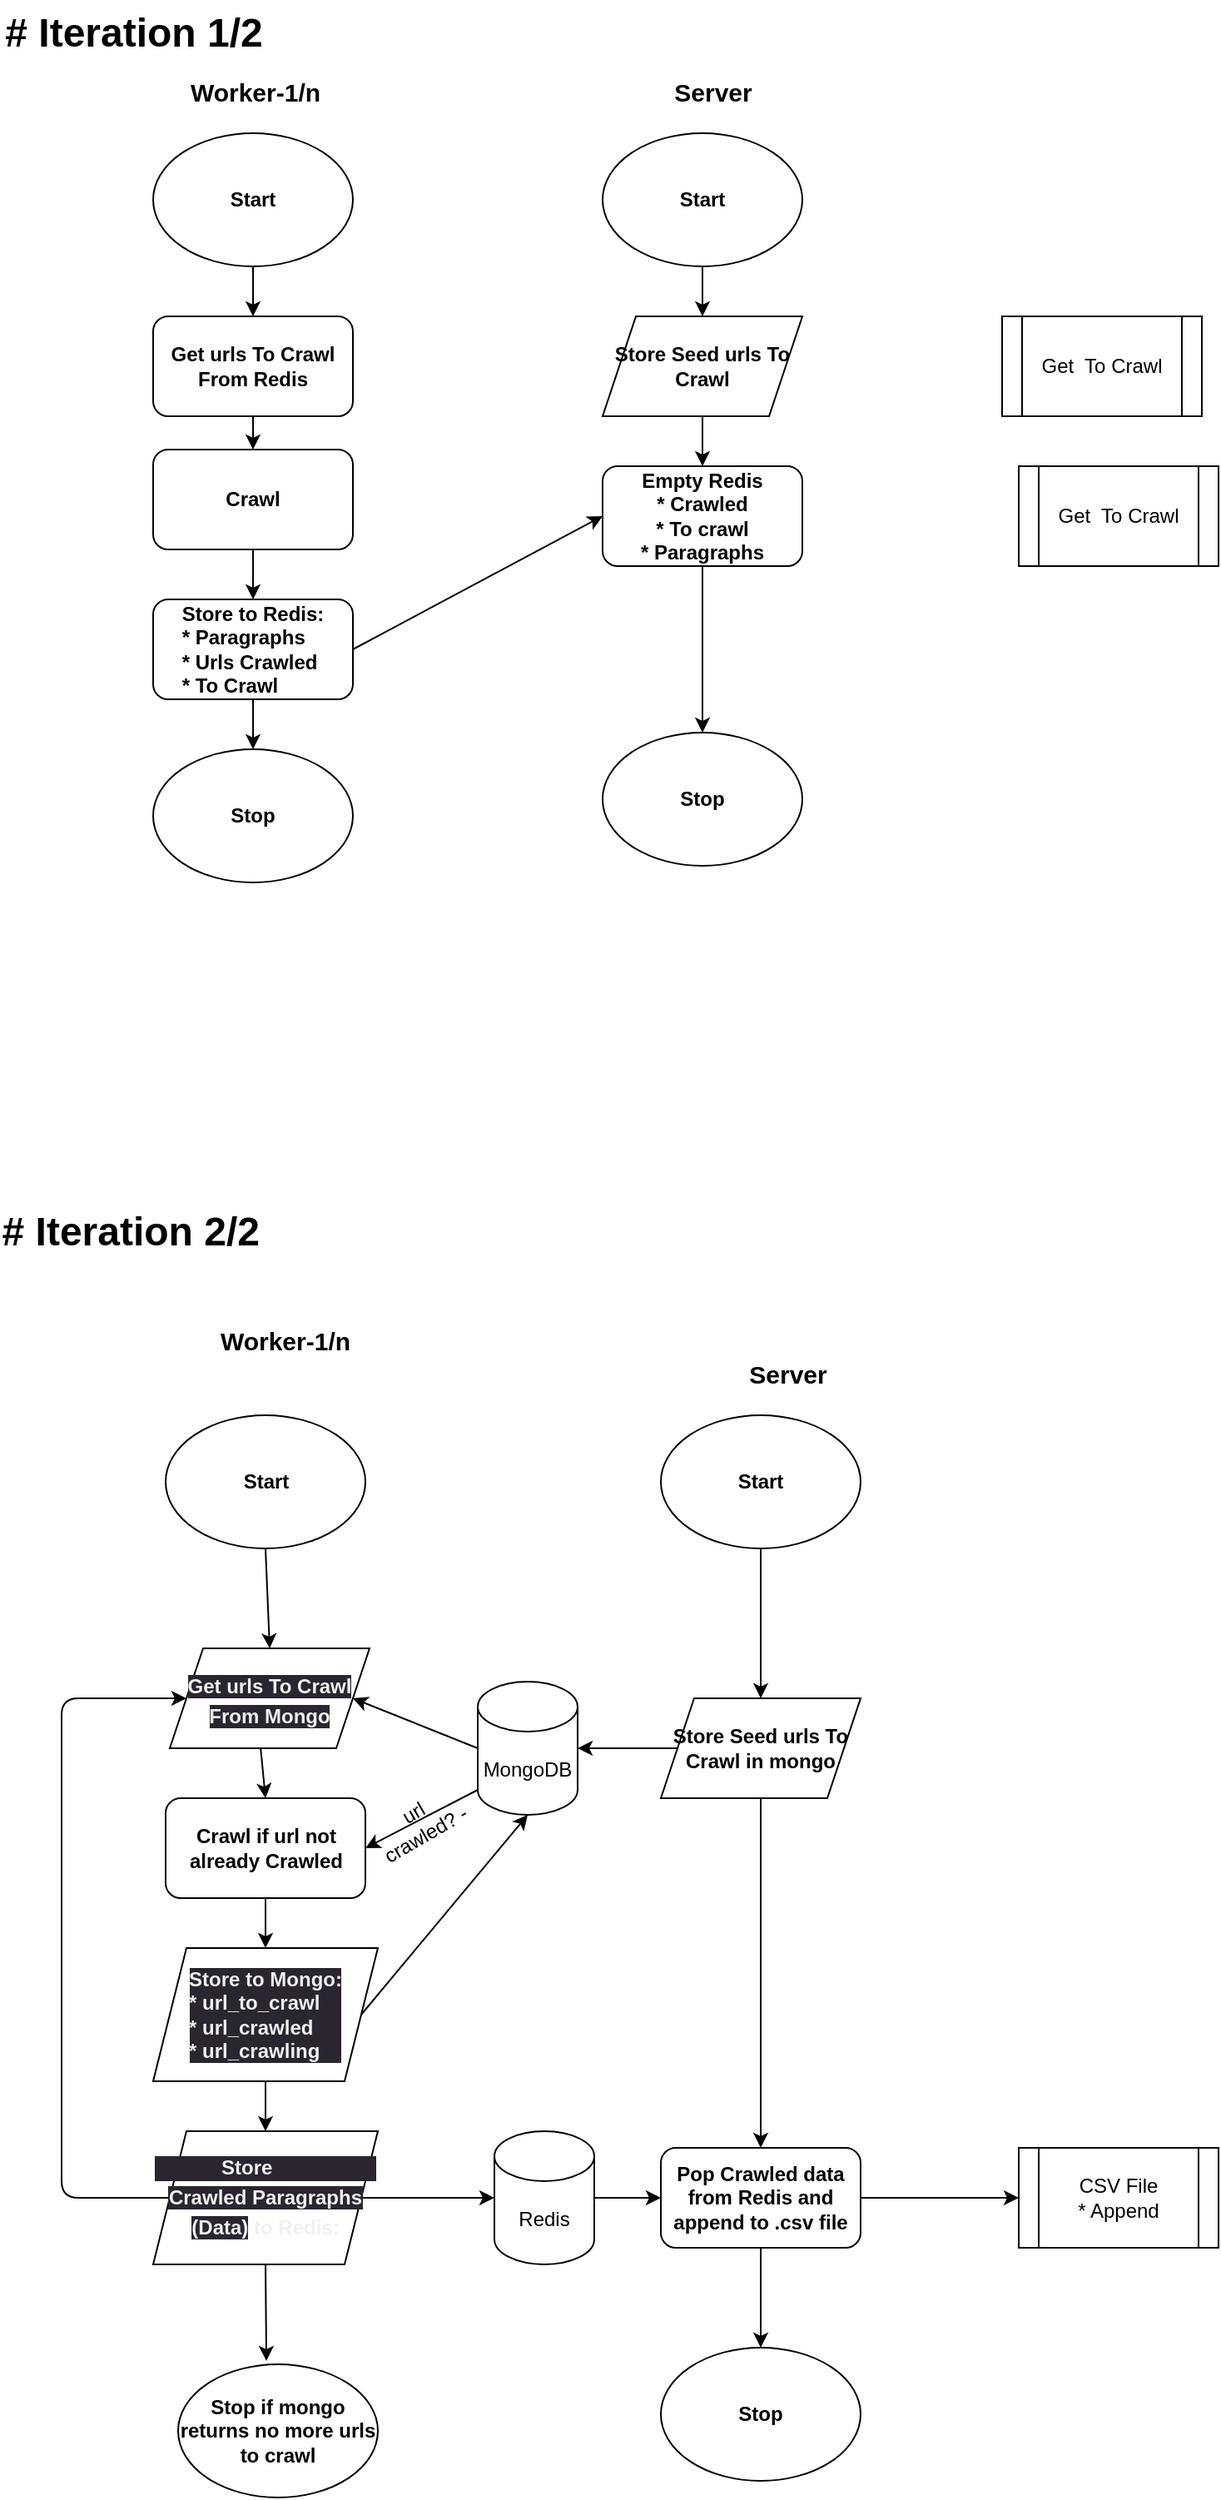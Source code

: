 <mxfile>
    <diagram id="53q-Q3146LHwUQF3R4kC" name="Page-1">
        <mxGraphModel dx="1062" dy="613" grid="1" gridSize="10" guides="1" tooltips="1" connect="1" arrows="1" fold="1" page="1" pageScale="1" pageWidth="850" pageHeight="1100" math="0" shadow="0">
            <root>
                <mxCell id="0"/>
                <mxCell id="1" parent="0"/>
                <mxCell id="11" style="edgeStyle=none;html=1;exitX=0.5;exitY=1;exitDx=0;exitDy=0;entryX=0.5;entryY=0;entryDx=0;entryDy=0;fontStyle=1" parent="1" source="2" target="10" edge="1">
                    <mxGeometry relative="1" as="geometry"/>
                </mxCell>
                <mxCell id="2" value="Start" style="ellipse;whiteSpace=wrap;html=1;fontStyle=1" parent="1" vertex="1">
                    <mxGeometry x="105" y="90" width="120" height="80" as="geometry"/>
                </mxCell>
                <mxCell id="9" style="edgeStyle=none;html=1;exitX=0.5;exitY=1;exitDx=0;exitDy=0;fontStyle=1" parent="1" source="4" target="8" edge="1">
                    <mxGeometry relative="1" as="geometry"/>
                </mxCell>
                <mxCell id="25" style="edgeStyle=none;html=1;exitX=1;exitY=0.5;exitDx=0;exitDy=0;entryX=0;entryY=0.5;entryDx=0;entryDy=0;" parent="1" source="4" target="18" edge="1">
                    <mxGeometry relative="1" as="geometry"/>
                </mxCell>
                <mxCell id="4" value="&lt;div style=&quot;text-align: left;&quot;&gt;&lt;span style=&quot;background-color: initial;&quot;&gt;Store to Redis:&lt;/span&gt;&lt;/div&gt;&lt;div style=&quot;text-align: left;&quot;&gt;&lt;span style=&quot;background-color: initial;&quot;&gt;* Paragraphs&lt;/span&gt;&lt;/div&gt;&lt;div style=&quot;text-align: left;&quot;&gt;&lt;span style=&quot;background-color: initial;&quot;&gt;* Urls Crawled&lt;/span&gt;&lt;/div&gt;&lt;div style=&quot;text-align: left;&quot;&gt;&lt;span style=&quot;background-color: initial;&quot;&gt;* To Crawl&lt;/span&gt;&lt;/div&gt;" style="rounded=1;whiteSpace=wrap;html=1;fontStyle=1" parent="1" vertex="1">
                    <mxGeometry x="105" y="370" width="120" height="60" as="geometry"/>
                </mxCell>
                <mxCell id="7" style="edgeStyle=none;html=1;exitX=0.5;exitY=1;exitDx=0;exitDy=0;entryX=0.5;entryY=0;entryDx=0;entryDy=0;fontStyle=1" parent="1" source="5" target="4" edge="1">
                    <mxGeometry relative="1" as="geometry"/>
                </mxCell>
                <mxCell id="5" value="Crawl" style="rounded=1;whiteSpace=wrap;html=1;fontStyle=1" parent="1" vertex="1">
                    <mxGeometry x="105" y="280" width="120" height="60" as="geometry"/>
                </mxCell>
                <mxCell id="8" value="Stop" style="ellipse;whiteSpace=wrap;html=1;fontStyle=1" parent="1" vertex="1">
                    <mxGeometry x="105" y="460" width="120" height="80" as="geometry"/>
                </mxCell>
                <mxCell id="12" style="edgeStyle=none;html=1;exitX=0.5;exitY=1;exitDx=0;exitDy=0;entryX=0.5;entryY=0;entryDx=0;entryDy=0;fontStyle=1" parent="1" source="10" target="5" edge="1">
                    <mxGeometry relative="1" as="geometry"/>
                </mxCell>
                <mxCell id="10" value="Get urls To Crawl From Redis" style="rounded=1;whiteSpace=wrap;html=1;fontStyle=1" parent="1" vertex="1">
                    <mxGeometry x="105" y="200" width="120" height="60" as="geometry"/>
                </mxCell>
                <mxCell id="13" style="edgeStyle=none;html=1;exitX=0.5;exitY=1;exitDx=0;exitDy=0;entryX=0.5;entryY=0;entryDx=0;entryDy=0;fontStyle=1" parent="1" source="14" target="22" edge="1">
                    <mxGeometry relative="1" as="geometry">
                        <mxPoint x="435" y="200" as="targetPoint"/>
                    </mxGeometry>
                </mxCell>
                <mxCell id="14" value="Start" style="ellipse;whiteSpace=wrap;html=1;fontStyle=1" parent="1" vertex="1">
                    <mxGeometry x="375" y="90" width="120" height="80" as="geometry"/>
                </mxCell>
                <mxCell id="17" style="edgeStyle=none;html=1;exitX=0.5;exitY=1;exitDx=0;exitDy=0;entryX=0.5;entryY=0;entryDx=0;entryDy=0;fontStyle=1" parent="1" source="18" target="19" edge="1">
                    <mxGeometry relative="1" as="geometry">
                        <mxPoint x="435.0" y="370" as="targetPoint"/>
                    </mxGeometry>
                </mxCell>
                <mxCell id="18" value="Empty Redis&lt;br&gt;* Crawled&lt;br&gt;* To crawl&lt;br&gt;* Paragraphs" style="rounded=1;whiteSpace=wrap;html=1;fontStyle=1" parent="1" vertex="1">
                    <mxGeometry x="375" y="290" width="120" height="60" as="geometry"/>
                </mxCell>
                <mxCell id="19" value="Stop" style="ellipse;whiteSpace=wrap;html=1;fontStyle=1" parent="1" vertex="1">
                    <mxGeometry x="375" y="450" width="120" height="80" as="geometry"/>
                </mxCell>
                <mxCell id="20" style="edgeStyle=none;html=1;exitX=0.5;exitY=1;exitDx=0;exitDy=0;entryX=0.5;entryY=0;entryDx=0;entryDy=0;fontStyle=1" parent="1" source="22" target="18" edge="1">
                    <mxGeometry relative="1" as="geometry">
                        <mxPoint x="435" y="260" as="sourcePoint"/>
                    </mxGeometry>
                </mxCell>
                <mxCell id="22" value="&lt;span style=&quot;font-weight: 700;&quot;&gt;Store Seed urls To Crawl&lt;/span&gt;" style="shape=parallelogram;perimeter=parallelogramPerimeter;whiteSpace=wrap;html=1;fixedSize=1;" parent="1" vertex="1">
                    <mxGeometry x="375" y="200" width="120" height="60" as="geometry"/>
                </mxCell>
                <mxCell id="23" value="Get&amp;nbsp; To Crawl" style="shape=process;whiteSpace=wrap;html=1;backgroundOutline=1;" parent="1" vertex="1">
                    <mxGeometry x="615" y="200" width="120" height="60" as="geometry"/>
                </mxCell>
                <mxCell id="24" value="Get&amp;nbsp; To Crawl" style="shape=process;whiteSpace=wrap;html=1;backgroundOutline=1;" parent="1" vertex="1">
                    <mxGeometry x="625" y="290" width="120" height="60" as="geometry"/>
                </mxCell>
                <mxCell id="26" style="edgeStyle=none;html=1;exitX=0.5;exitY=1;exitDx=0;exitDy=0;entryX=0.5;entryY=0;entryDx=0;entryDy=0;fontStyle=1" edge="1" parent="1" source="27" target="68">
                    <mxGeometry relative="1" as="geometry">
                        <mxPoint x="175" y="970" as="sourcePoint"/>
                        <mxPoint x="172.5" y="1000" as="targetPoint"/>
                    </mxGeometry>
                </mxCell>
                <mxCell id="27" value="Start" style="ellipse;whiteSpace=wrap;html=1;fontStyle=1" vertex="1" parent="1">
                    <mxGeometry x="112.5" y="860" width="120" height="80" as="geometry"/>
                </mxCell>
                <mxCell id="52" style="edgeStyle=none;html=1;exitX=0.5;exitY=1;exitDx=0;exitDy=0;entryX=0.5;entryY=0;entryDx=0;entryDy=0;" edge="1" parent="1" source="67" target="66">
                    <mxGeometry relative="1" as="geometry">
                        <mxPoint x="175" y="1250" as="sourcePoint"/>
                        <mxPoint x="175" y="1300" as="targetPoint"/>
                    </mxGeometry>
                </mxCell>
                <mxCell id="58" style="edgeStyle=none;html=1;exitX=1;exitY=0.5;exitDx=0;exitDy=0;entryX=0.5;entryY=1;entryDx=0;entryDy=0;entryPerimeter=0;" edge="1" parent="1" source="67" target="48">
                    <mxGeometry relative="1" as="geometry">
                        <mxPoint x="235" y="1220" as="sourcePoint"/>
                    </mxGeometry>
                </mxCell>
                <mxCell id="31" style="edgeStyle=none;html=1;exitX=0.5;exitY=1;exitDx=0;exitDy=0;entryX=0.5;entryY=0;entryDx=0;entryDy=0;fontStyle=1" edge="1" parent="1" source="32" target="67">
                    <mxGeometry relative="1" as="geometry">
                        <mxPoint x="175" y="1190" as="targetPoint"/>
                    </mxGeometry>
                </mxCell>
                <mxCell id="32" value="Crawl if url not already Crawled" style="rounded=1;whiteSpace=wrap;html=1;fontStyle=1" vertex="1" parent="1">
                    <mxGeometry x="112.5" y="1090" width="120" height="60" as="geometry"/>
                </mxCell>
                <mxCell id="33" value="Stop if mongo returns no more urls to crawl" style="ellipse;whiteSpace=wrap;html=1;fontStyle=1" vertex="1" parent="1">
                    <mxGeometry x="120" y="1430" width="120" height="80" as="geometry"/>
                </mxCell>
                <mxCell id="34" style="edgeStyle=none;html=1;exitX=0.454;exitY=0.983;exitDx=0;exitDy=0;entryX=0.5;entryY=0;entryDx=0;entryDy=0;fontStyle=1;exitPerimeter=0;" edge="1" parent="1" source="68" target="32">
                    <mxGeometry relative="1" as="geometry">
                        <mxPoint x="172.5" y="1060" as="sourcePoint"/>
                    </mxGeometry>
                </mxCell>
                <mxCell id="36" style="edgeStyle=none;html=1;exitX=0.5;exitY=1;exitDx=0;exitDy=0;entryX=0.5;entryY=0;entryDx=0;entryDy=0;fontStyle=1" edge="1" parent="1" source="37" target="42">
                    <mxGeometry relative="1" as="geometry">
                        <mxPoint x="470" y="990" as="targetPoint"/>
                        <mxPoint x="470" y="960" as="sourcePoint"/>
                    </mxGeometry>
                </mxCell>
                <mxCell id="37" value="Start" style="ellipse;whiteSpace=wrap;html=1;fontStyle=1" vertex="1" parent="1">
                    <mxGeometry x="410" y="860" width="120" height="80" as="geometry"/>
                </mxCell>
                <mxCell id="38" style="edgeStyle=none;html=1;exitX=0.5;exitY=1;exitDx=0;exitDy=0;entryX=0.5;entryY=0;entryDx=0;entryDy=0;fontStyle=1" edge="1" parent="1" source="39" target="40">
                    <mxGeometry relative="1" as="geometry">
                        <mxPoint x="470.0" y="1160" as="targetPoint"/>
                    </mxGeometry>
                </mxCell>
                <mxCell id="57" style="edgeStyle=none;html=1;exitX=1;exitY=0.5;exitDx=0;exitDy=0;entryX=0;entryY=0.5;entryDx=0;entryDy=0;" edge="1" parent="1" source="39" target="43">
                    <mxGeometry relative="1" as="geometry"/>
                </mxCell>
                <mxCell id="39" value="Pop Crawled data from Redis and append to .csv file" style="rounded=1;whiteSpace=wrap;html=1;fontStyle=1" vertex="1" parent="1">
                    <mxGeometry x="410" y="1300" width="120" height="60" as="geometry"/>
                </mxCell>
                <mxCell id="40" value="Stop" style="ellipse;whiteSpace=wrap;html=1;fontStyle=1" vertex="1" parent="1">
                    <mxGeometry x="410" y="1420" width="120" height="80" as="geometry"/>
                </mxCell>
                <mxCell id="41" style="edgeStyle=none;html=1;exitX=0.5;exitY=1;exitDx=0;exitDy=0;entryX=0.5;entryY=0;entryDx=0;entryDy=0;fontStyle=1" edge="1" parent="1" source="42" target="39">
                    <mxGeometry relative="1" as="geometry">
                        <mxPoint x="470" y="1050" as="sourcePoint"/>
                    </mxGeometry>
                </mxCell>
                <mxCell id="49" style="edgeStyle=none;html=1;exitX=0;exitY=0.5;exitDx=0;exitDy=0;entryX=1;entryY=0.5;entryDx=0;entryDy=0;entryPerimeter=0;" edge="1" parent="1" source="42" target="48">
                    <mxGeometry relative="1" as="geometry"/>
                </mxCell>
                <mxCell id="42" value="&lt;span style=&quot;font-weight: 700;&quot;&gt;Store Seed urls To Crawl in mongo&lt;/span&gt;" style="shape=parallelogram;perimeter=parallelogramPerimeter;whiteSpace=wrap;html=1;fixedSize=1;" vertex="1" parent="1">
                    <mxGeometry x="410" y="1030" width="120" height="60" as="geometry"/>
                </mxCell>
                <mxCell id="43" value="CSV File&lt;br&gt;* Append" style="shape=process;whiteSpace=wrap;html=1;backgroundOutline=1;" vertex="1" parent="1">
                    <mxGeometry x="625" y="1300" width="120" height="60" as="geometry"/>
                </mxCell>
                <mxCell id="45" value="# Iteration 1/2" style="text;strokeColor=none;fillColor=none;html=1;fontSize=24;fontStyle=1;verticalAlign=middle;align=center;" vertex="1" parent="1">
                    <mxGeometry x="42.5" y="10" width="100" height="40" as="geometry"/>
                </mxCell>
                <mxCell id="46" value="# Iteration 2/2" style="text;strokeColor=none;fillColor=none;html=1;fontSize=24;fontStyle=1;verticalAlign=middle;align=right;" vertex="1" parent="1">
                    <mxGeometry x="20" y="730" width="150" height="40" as="geometry"/>
                </mxCell>
                <mxCell id="56" style="edgeStyle=none;html=1;exitX=1;exitY=0.5;exitDx=0;exitDy=0;exitPerimeter=0;entryX=0;entryY=0.5;entryDx=0;entryDy=0;" edge="1" parent="1" source="47" target="39">
                    <mxGeometry relative="1" as="geometry"/>
                </mxCell>
                <mxCell id="47" value="Redis" style="shape=cylinder3;whiteSpace=wrap;html=1;boundedLbl=1;backgroundOutline=1;size=15;" vertex="1" parent="1">
                    <mxGeometry x="310" y="1290" width="60" height="80" as="geometry"/>
                </mxCell>
                <mxCell id="50" style="edgeStyle=none;html=1;exitX=0;exitY=0.5;exitDx=0;exitDy=0;exitPerimeter=0;entryX=1;entryY=0.5;entryDx=0;entryDy=0;" edge="1" parent="1" source="48" target="68">
                    <mxGeometry relative="1" as="geometry">
                        <mxPoint x="232.5" y="1030" as="targetPoint"/>
                    </mxGeometry>
                </mxCell>
                <mxCell id="59" style="edgeStyle=none;html=1;exitX=0;exitY=1;exitDx=0;exitDy=-15;exitPerimeter=0;entryX=1;entryY=0.5;entryDx=0;entryDy=0;" edge="1" parent="1" source="48" target="32">
                    <mxGeometry relative="1" as="geometry"/>
                </mxCell>
                <mxCell id="48" value="MongoDB" style="shape=cylinder3;whiteSpace=wrap;html=1;boundedLbl=1;backgroundOutline=1;size=15;" vertex="1" parent="1">
                    <mxGeometry x="300" y="1020" width="60" height="80" as="geometry"/>
                </mxCell>
                <mxCell id="53" style="edgeStyle=none;html=1;exitX=0;exitY=0.5;exitDx=0;exitDy=0;entryX=0;entryY=0.5;entryDx=0;entryDy=0;" edge="1" parent="1" source="66" target="68">
                    <mxGeometry relative="1" as="geometry">
                        <mxPoint x="115" y="1330" as="sourcePoint"/>
                        <mxPoint x="112.5" y="1030" as="targetPoint"/>
                        <Array as="points">
                            <mxPoint x="50" y="1330"/>
                            <mxPoint x="50" y="1030"/>
                        </Array>
                    </mxGeometry>
                </mxCell>
                <mxCell id="54" style="edgeStyle=none;html=1;exitX=0.5;exitY=1;exitDx=0;exitDy=0;entryX=0.442;entryY=-0.025;entryDx=0;entryDy=0;entryPerimeter=0;" edge="1" parent="1" source="66" target="33">
                    <mxGeometry relative="1" as="geometry">
                        <mxPoint x="175" y="1360" as="sourcePoint"/>
                    </mxGeometry>
                </mxCell>
                <mxCell id="55" style="edgeStyle=none;html=1;entryX=0;entryY=0.5;entryDx=0;entryDy=0;entryPerimeter=0;exitX=1;exitY=0.5;exitDx=0;exitDy=0;" edge="1" parent="1" source="66" target="47">
                    <mxGeometry relative="1" as="geometry">
                        <mxPoint x="235" y="1330" as="sourcePoint"/>
                    </mxGeometry>
                </mxCell>
                <mxCell id="61" value="url crawled? -" style="text;html=1;strokeColor=none;fillColor=none;align=center;verticalAlign=middle;whiteSpace=wrap;rounded=0;rotation=-30;" vertex="1" parent="1">
                    <mxGeometry x="235" y="1090" width="60" height="30" as="geometry"/>
                </mxCell>
                <mxCell id="62" value="&lt;b&gt;&lt;font style=&quot;font-size: 15px;&quot;&gt;Worker-1/n&lt;/font&gt;&lt;/b&gt;" style="text;html=1;strokeColor=none;fillColor=none;align=center;verticalAlign=middle;whiteSpace=wrap;rounded=0;" vertex="1" parent="1">
                    <mxGeometry x="142.5" y="800" width="82.5" height="30" as="geometry"/>
                </mxCell>
                <mxCell id="63" value="&lt;b&gt;&lt;font style=&quot;font-size: 15px;&quot;&gt;Server&lt;/font&gt;&lt;/b&gt;" style="text;html=1;strokeColor=none;fillColor=none;align=center;verticalAlign=middle;whiteSpace=wrap;rounded=0;" vertex="1" parent="1">
                    <mxGeometry x="445" y="820" width="82.5" height="30" as="geometry"/>
                </mxCell>
                <mxCell id="64" value="&lt;b&gt;&lt;font style=&quot;font-size: 15px;&quot;&gt;Worker-1/n&lt;/font&gt;&lt;/b&gt;" style="text;html=1;strokeColor=none;fillColor=none;align=center;verticalAlign=middle;whiteSpace=wrap;rounded=0;" vertex="1" parent="1">
                    <mxGeometry x="125" y="50" width="82.5" height="30" as="geometry"/>
                </mxCell>
                <mxCell id="65" value="&lt;b&gt;&lt;font style=&quot;font-size: 15px;&quot;&gt;Server&lt;/font&gt;&lt;/b&gt;" style="text;html=1;strokeColor=none;fillColor=none;align=center;verticalAlign=middle;whiteSpace=wrap;rounded=0;" vertex="1" parent="1">
                    <mxGeometry x="400" y="50" width="82.5" height="30" as="geometry"/>
                </mxCell>
                <mxCell id="66" value="&lt;div style=&quot;border-color: rgb(0, 0, 0); color: rgb(240, 240, 240); font-family: Helvetica; font-size: 12px; font-style: normal; font-variant-ligatures: normal; font-variant-caps: normal; font-weight: 700; letter-spacing: normal; orphans: 2; text-indent: 0px; text-transform: none; widows: 2; word-spacing: 0px; -webkit-text-stroke-width: 0px; background-color: rgb(42, 37, 47); text-decoration-thickness: initial; text-decoration-style: initial; text-decoration-color: initial; text-align: left;&quot;&gt;&lt;span style=&quot;border-color: rgb(0, 0, 0); background-color: initial;&quot;&gt;&amp;nbsp; &amp;nbsp; &amp;nbsp; &amp;nbsp; &amp;nbsp; &amp;nbsp; Store&amp;nbsp;&lt;/span&gt;&lt;/div&gt;&lt;span style=&quot;border-color: rgb(0, 0, 0); color: rgb(240, 240, 240); font-family: Helvetica; font-size: 12px; font-style: normal; font-variant-ligatures: normal; font-variant-caps: normal; font-weight: 700; letter-spacing: normal; orphans: 2; text-indent: 0px; text-transform: none; widows: 2; word-spacing: 0px; -webkit-text-stroke-width: 0px; background-color: rgb(42, 37, 47); text-decoration-thickness: initial; text-decoration-style: initial; text-decoration-color: initial; text-align: left;&quot;&gt;Crawled Paragraphs (Data)&lt;/span&gt;&lt;span style=&quot;border-color: rgb(0, 0, 0); color: rgb(240, 240, 240); font-family: Helvetica; font-size: 12px; font-style: normal; font-variant-ligatures: normal; font-variant-caps: normal; font-weight: 700; letter-spacing: normal; orphans: 2; text-indent: 0px; text-transform: none; widows: 2; word-spacing: 0px; -webkit-text-stroke-width: 0px; background-color: initial; text-decoration-thickness: initial; text-decoration-style: initial; text-decoration-color: initial; text-align: left;&quot;&gt;&amp;nbsp;to Redis:&lt;/span&gt;" style="shape=parallelogram;perimeter=parallelogramPerimeter;whiteSpace=wrap;html=1;fixedSize=1;fontSize=15;" vertex="1" parent="1">
                    <mxGeometry x="105" y="1290" width="135" height="80" as="geometry"/>
                </mxCell>
                <mxCell id="67" value="&lt;div style=&quot;border-color: rgb(0, 0, 0); color: rgb(240, 240, 240); font-family: Helvetica; font-size: 12px; font-style: normal; font-variant-ligatures: normal; font-variant-caps: normal; font-weight: 700; letter-spacing: normal; orphans: 2; text-indent: 0px; text-transform: none; widows: 2; word-spacing: 0px; -webkit-text-stroke-width: 0px; background-color: rgb(42, 37, 47); text-decoration-thickness: initial; text-decoration-style: initial; text-decoration-color: initial; text-align: left;&quot;&gt;&lt;div&gt;&lt;span style=&quot;background-color: initial;&quot;&gt;Store to Mongo:&lt;/span&gt;&lt;/div&gt;&lt;div&gt;&lt;span style=&quot;background-color: initial;&quot;&gt;* url_to_crawl&lt;/span&gt;&lt;/div&gt;&lt;div&gt;&lt;span style=&quot;background-color: initial;&quot;&gt;* url_crawled&lt;/span&gt;&lt;/div&gt;&lt;div&gt;&lt;span style=&quot;background-color: initial;&quot;&gt;* url_crawling&lt;/span&gt;&lt;/div&gt;&lt;/div&gt;" style="shape=parallelogram;perimeter=parallelogramPerimeter;whiteSpace=wrap;html=1;fixedSize=1;fontSize=15;" vertex="1" parent="1">
                    <mxGeometry x="105" y="1180" width="135" height="80" as="geometry"/>
                </mxCell>
                <mxCell id="68" value="&lt;span style=&quot;color: rgb(240, 240, 240); font-family: Helvetica; font-size: 12px; font-style: normal; font-variant-ligatures: normal; font-variant-caps: normal; font-weight: 700; letter-spacing: normal; orphans: 2; text-align: center; text-indent: 0px; text-transform: none; widows: 2; word-spacing: 0px; -webkit-text-stroke-width: 0px; background-color: rgb(42, 37, 47); text-decoration-thickness: initial; text-decoration-style: initial; text-decoration-color: initial; float: none; display: inline !important;&quot;&gt;Get urls To Crawl From Mongo&lt;/span&gt;" style="shape=parallelogram;perimeter=parallelogramPerimeter;whiteSpace=wrap;html=1;fixedSize=1;fontSize=15;" vertex="1" parent="1">
                    <mxGeometry x="115" y="1000" width="120" height="60" as="geometry"/>
                </mxCell>
            </root>
        </mxGraphModel>
    </diagram>
</mxfile>